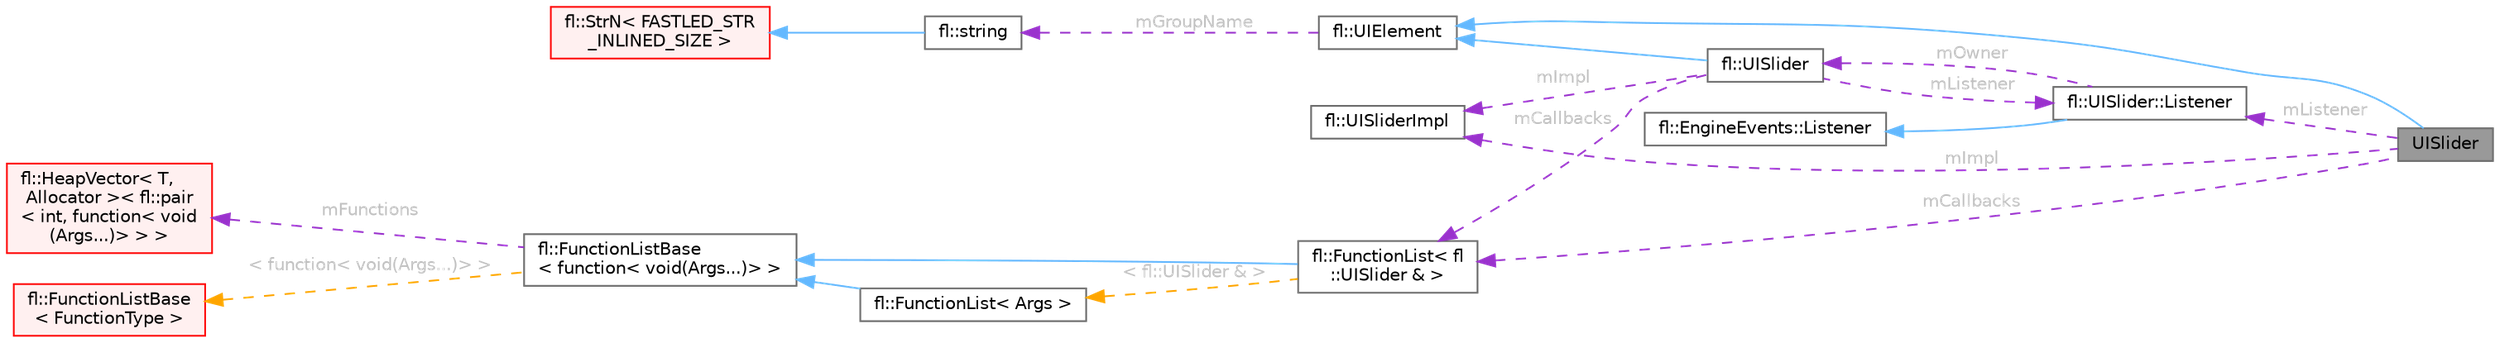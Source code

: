 digraph "UISlider"
{
 // INTERACTIVE_SVG=YES
 // LATEX_PDF_SIZE
  bgcolor="transparent";
  edge [fontname=Helvetica,fontsize=10,labelfontname=Helvetica,labelfontsize=10];
  node [fontname=Helvetica,fontsize=10,shape=box,height=0.2,width=0.4];
  rankdir="LR";
  Node1 [id="Node000001",label="UISlider",height=0.2,width=0.4,color="gray40", fillcolor="grey60", style="filled", fontcolor="black",tooltip=" "];
  Node2 -> Node1 [id="edge1_Node000001_Node000002",dir="back",color="steelblue1",style="solid",tooltip=" "];
  Node2 [id="Node000002",label="fl::UIElement",height=0.2,width=0.4,color="gray40", fillcolor="white", style="filled",URL="$df/d7b/classfl_1_1_u_i_element.html",tooltip=" "];
  Node3 -> Node2 [id="edge2_Node000002_Node000003",dir="back",color="darkorchid3",style="dashed",tooltip=" ",label=" mGroupName",fontcolor="grey" ];
  Node3 [id="Node000003",label="fl::string",height=0.2,width=0.4,color="gray40", fillcolor="white", style="filled",URL="$d2/db2/classfl_1_1string.html",tooltip=" "];
  Node4 -> Node3 [id="edge3_Node000003_Node000004",dir="back",color="steelblue1",style="solid",tooltip=" "];
  Node4 [id="Node000004",label="fl::StrN\< FASTLED_STR\l_INLINED_SIZE \>",height=0.2,width=0.4,color="red", fillcolor="#FFF0F0", style="filled",URL="$dc/d96/classfl_1_1_str_n.html",tooltip=" "];
  Node6 -> Node1 [id="edge4_Node000001_Node000006",dir="back",color="darkorchid3",style="dashed",tooltip=" ",label=" mImpl",fontcolor="grey" ];
  Node6 [id="Node000006",label="fl::UISliderImpl",height=0.2,width=0.4,color="gray40", fillcolor="white", style="filled",URL="$df/d67/classfl_1_1_u_i_slider_impl.html",tooltip=" "];
  Node7 -> Node1 [id="edge5_Node000001_Node000007",dir="back",color="darkorchid3",style="dashed",tooltip=" ",label=" mCallbacks",fontcolor="grey" ];
  Node7 [id="Node000007",label="fl::FunctionList\< fl\l::UISlider & \>",height=0.2,width=0.4,color="gray40", fillcolor="white", style="filled",URL="$d1/d5d/classfl_1_1_function_list.html",tooltip=" "];
  Node8 -> Node7 [id="edge6_Node000007_Node000008",dir="back",color="steelblue1",style="solid",tooltip=" "];
  Node8 [id="Node000008",label="fl::FunctionListBase\l\< function\< void(Args...)\> \>",height=0.2,width=0.4,color="gray40", fillcolor="white", style="filled",URL="$d7/de3/classfl_1_1_function_list_base.html",tooltip=" "];
  Node9 -> Node8 [id="edge7_Node000008_Node000009",dir="back",color="darkorchid3",style="dashed",tooltip=" ",label=" mFunctions",fontcolor="grey" ];
  Node9 [id="Node000009",label="fl::HeapVector\< T,\l Allocator \>\< fl::pair\l\< int, function\< void\l(Args...)\> \> \>",height=0.2,width=0.4,color="red", fillcolor="#FFF0F0", style="filled",URL="$db/ddd/classfl_1_1_heap_vector.html",tooltip=" "];
  Node12 -> Node8 [id="edge8_Node000008_Node000012",dir="back",color="orange",style="dashed",tooltip=" ",label=" \< function\< void(Args...)\> \>",fontcolor="grey" ];
  Node12 [id="Node000012",label="fl::FunctionListBase\l\< FunctionType \>",height=0.2,width=0.4,color="red", fillcolor="#FFF0F0", style="filled",URL="$d7/de3/classfl_1_1_function_list_base.html",tooltip=" "];
  Node14 -> Node7 [id="edge9_Node000007_Node000014",dir="back",color="orange",style="dashed",tooltip=" ",label=" \< fl::UISlider & \>",fontcolor="grey" ];
  Node14 [id="Node000014",label="fl::FunctionList\< Args \>",height=0.2,width=0.4,color="gray40", fillcolor="white", style="filled",URL="$d1/d5d/classfl_1_1_function_list.html",tooltip=" "];
  Node8 -> Node14 [id="edge10_Node000014_Node000008",dir="back",color="steelblue1",style="solid",tooltip=" "];
  Node15 -> Node1 [id="edge11_Node000001_Node000015",dir="back",color="darkorchid3",style="dashed",tooltip=" ",label=" mListener",fontcolor="grey" ];
  Node15 [id="Node000015",label="fl::UISlider::Listener",height=0.2,width=0.4,color="gray40", fillcolor="white", style="filled",URL="$da/df8/structfl_1_1_u_i_slider_1_1_listener.html",tooltip=" "];
  Node16 -> Node15 [id="edge12_Node000015_Node000016",dir="back",color="steelblue1",style="solid",tooltip=" "];
  Node16 [id="Node000016",label="fl::EngineEvents::Listener",height=0.2,width=0.4,color="gray40", fillcolor="white", style="filled",URL="$db/da2/classfl_1_1_engine_events_1_1_listener.html",tooltip=" "];
  Node17 -> Node15 [id="edge13_Node000015_Node000017",dir="back",color="darkorchid3",style="dashed",tooltip=" ",label=" mOwner",fontcolor="grey" ];
  Node17 [id="Node000017",label="fl::UISlider",height=0.2,width=0.4,color="gray40", fillcolor="white", style="filled",URL="$dd/d47/classfl_1_1_u_i_slider.html",tooltip=" "];
  Node2 -> Node17 [id="edge14_Node000017_Node000002",dir="back",color="steelblue1",style="solid",tooltip=" "];
  Node6 -> Node17 [id="edge15_Node000017_Node000006",dir="back",color="darkorchid3",style="dashed",tooltip=" ",label=" mImpl",fontcolor="grey" ];
  Node7 -> Node17 [id="edge16_Node000017_Node000007",dir="back",color="darkorchid3",style="dashed",tooltip=" ",label=" mCallbacks",fontcolor="grey" ];
  Node15 -> Node17 [id="edge17_Node000017_Node000015",dir="back",color="darkorchid3",style="dashed",tooltip=" ",label=" mListener",fontcolor="grey" ];
}
